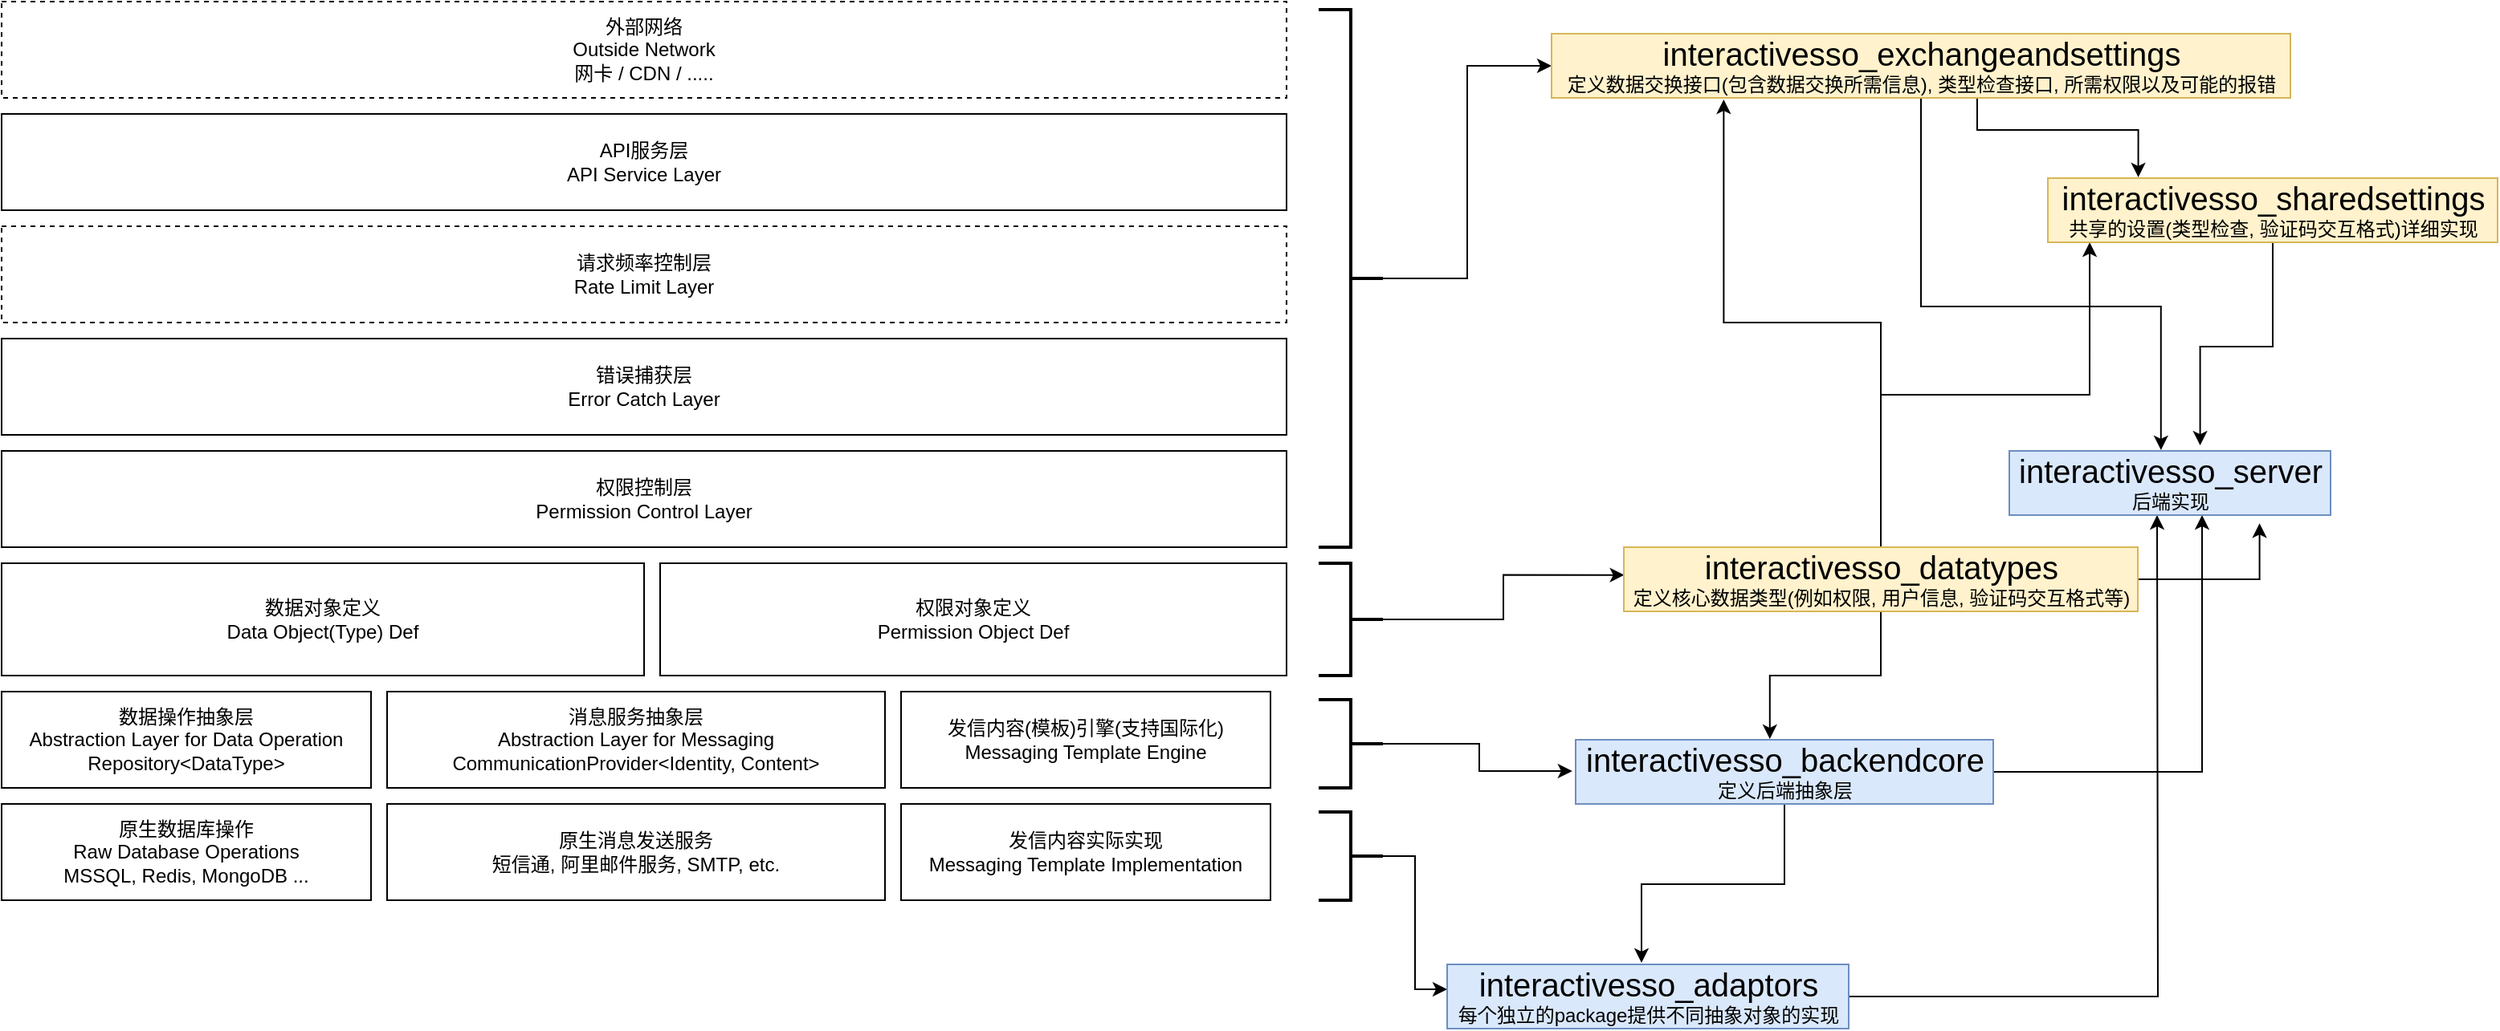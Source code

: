 <mxfile version="16.2.4" type="device"><diagram id="fQPV1K0l7mtGZtFuKaF8" name="Page-1"><mxGraphModel dx="782" dy="1633" grid="1" gridSize="10" guides="1" tooltips="1" connect="1" arrows="1" fold="1" page="1" pageScale="1" pageWidth="827" pageHeight="1169" math="0" shadow="0"><root><mxCell id="0"/><mxCell id="1" parent="0"/><mxCell id="03YSs-gMAyM6Qt8o303c-1" value="&lt;div&gt;原生数据库操作&lt;/div&gt;&lt;div&gt;Raw Database Operations&lt;/div&gt;&lt;div&gt;MSSQL, Redis, MongoDB ...&lt;br&gt;&lt;/div&gt;" style="rounded=0;whiteSpace=wrap;html=1;" parent="1" vertex="1"><mxGeometry x="100" y="400" width="230" height="60" as="geometry"/></mxCell><mxCell id="03YSs-gMAyM6Qt8o303c-2" value="&lt;div&gt;原生消息发送服务&lt;/div&gt;&lt;div&gt;短信通, 阿里邮件服务, SMTP, etc.&lt;br&gt;&lt;/div&gt;" style="rounded=0;whiteSpace=wrap;html=1;" parent="1" vertex="1"><mxGeometry x="340" y="400" width="310" height="60" as="geometry"/></mxCell><mxCell id="03YSs-gMAyM6Qt8o303c-4" value="&lt;div&gt;数据操作抽象层&lt;/div&gt;&lt;div&gt;Abstraction Layer for Data Operation&lt;/div&gt;&lt;div&gt;Repository&amp;lt;DataType&amp;gt;&lt;br&gt;&lt;/div&gt;" style="rounded=0;whiteSpace=wrap;html=1;" parent="1" vertex="1"><mxGeometry x="100" y="330" width="230" height="60" as="geometry"/></mxCell><mxCell id="03YSs-gMAyM6Qt8o303c-5" value="&lt;div&gt;消息服务抽象层&lt;/div&gt;&lt;div&gt;Abstraction Layer for Messaging&lt;/div&gt;&lt;div&gt;CommunicationProvider&amp;lt;Identity, Content&amp;gt;&lt;br&gt;&lt;/div&gt;" style="rounded=0;whiteSpace=wrap;html=1;" parent="1" vertex="1"><mxGeometry x="340" y="330" width="310" height="60" as="geometry"/></mxCell><mxCell id="03YSs-gMAyM6Qt8o303c-6" value="&lt;div&gt;数据对象定义&lt;/div&gt;Data Object(Type) Def" style="rounded=0;whiteSpace=wrap;html=1;" parent="1" vertex="1"><mxGeometry x="100" y="250" width="400" height="70" as="geometry"/></mxCell><mxCell id="03YSs-gMAyM6Qt8o303c-7" value="&lt;div&gt;发信内容(模板)引擎(支持国际化)&lt;/div&gt;&lt;div&gt;Messaging Template Engine&lt;br&gt;&lt;/div&gt;" style="rounded=0;whiteSpace=wrap;html=1;" parent="1" vertex="1"><mxGeometry x="660" y="330" width="230" height="60" as="geometry"/></mxCell><mxCell id="03YSs-gMAyM6Qt8o303c-9" value="&lt;div&gt;权限对象定义&lt;/div&gt;&lt;div&gt;Permission Object Def&lt;br&gt;&lt;/div&gt;" style="rounded=0;whiteSpace=wrap;html=1;" parent="1" vertex="1"><mxGeometry x="510" y="250" width="390" height="70" as="geometry"/></mxCell><mxCell id="03YSs-gMAyM6Qt8o303c-10" value="&lt;div&gt;权限控制层&lt;/div&gt;Permission Control Layer" style="rounded=0;whiteSpace=wrap;html=1;" parent="1" vertex="1"><mxGeometry x="100" y="180" width="800" height="60" as="geometry"/></mxCell><mxCell id="03YSs-gMAyM6Qt8o303c-11" value="&lt;div&gt;错误捕获层&lt;/div&gt;&lt;div&gt;Error Catch Layer&lt;br&gt;&lt;/div&gt;" style="rounded=0;whiteSpace=wrap;html=1;" parent="1" vertex="1"><mxGeometry x="100" y="110" width="800" height="60" as="geometry"/></mxCell><mxCell id="03YSs-gMAyM6Qt8o303c-13" value="&lt;div&gt;请求频率控制层&lt;br&gt;&lt;/div&gt;&lt;div&gt;Rate Limit Layer&lt;/div&gt;" style="rounded=0;whiteSpace=wrap;html=1;dashed=1;" parent="1" vertex="1"><mxGeometry x="100" y="40" width="800" height="60" as="geometry"/></mxCell><mxCell id="03YSs-gMAyM6Qt8o303c-14" value="&lt;div&gt;API服务层&lt;/div&gt;&lt;div&gt;API Service Layer&lt;br&gt;&lt;/div&gt;" style="rounded=0;whiteSpace=wrap;html=1;" parent="1" vertex="1"><mxGeometry x="100" y="-30" width="800" height="60" as="geometry"/></mxCell><mxCell id="03YSs-gMAyM6Qt8o303c-15" value="&lt;div&gt;外部网络&lt;br&gt;&lt;/div&gt;&lt;div&gt;Outside Network&lt;/div&gt;&lt;div&gt;网卡 / CDN / .....&lt;br&gt;&lt;/div&gt;" style="rounded=0;whiteSpace=wrap;html=1;dashed=1;" parent="1" vertex="1"><mxGeometry x="100" y="-100" width="800" height="60" as="geometry"/></mxCell><mxCell id="srlo-DIhOXkfdqwSq0_G-8" style="edgeStyle=orthogonalEdgeStyle;rounded=0;orthogonalLoop=1;jettySize=auto;html=1;exitX=0;exitY=0.5;exitDx=0;exitDy=0;exitPerimeter=0;fontSize=20;" parent="1" source="srlo-DIhOXkfdqwSq0_G-2" target="srlo-DIhOXkfdqwSq0_G-3" edge="1"><mxGeometry relative="1" as="geometry"/></mxCell><mxCell id="srlo-DIhOXkfdqwSq0_G-2" value="" style="strokeWidth=2;html=1;shape=mxgraph.flowchart.annotation_2;align=left;labelPosition=right;pointerEvents=1;rotation=-180;" parent="1" vertex="1"><mxGeometry x="920" y="-95" width="40" height="335" as="geometry"/></mxCell><mxCell id="srlo-DIhOXkfdqwSq0_G-25" style="edgeStyle=orthogonalEdgeStyle;rounded=0;orthogonalLoop=1;jettySize=auto;html=1;fontSize=20;entryX=0.472;entryY=-0.014;entryDx=0;entryDy=0;entryPerimeter=0;" parent="1" source="srlo-DIhOXkfdqwSq0_G-3" target="srlo-DIhOXkfdqwSq0_G-21" edge="1"><mxGeometry relative="1" as="geometry"><mxPoint x="1440" y="160" as="targetPoint"/><Array as="points"><mxPoint x="1295" y="90"/><mxPoint x="1444" y="90"/></Array></mxGeometry></mxCell><mxCell id="srlo-DIhOXkfdqwSq0_G-27" style="edgeStyle=orthogonalEdgeStyle;rounded=0;orthogonalLoop=1;jettySize=auto;html=1;fontSize=20;entryX=0.201;entryY=-0.014;entryDx=0;entryDy=0;entryPerimeter=0;" parent="1" source="srlo-DIhOXkfdqwSq0_G-3" target="srlo-DIhOXkfdqwSq0_G-26" edge="1"><mxGeometry relative="1" as="geometry"><mxPoint x="1480" y="-20" as="targetPoint"/><Array as="points"><mxPoint x="1330" y="-20"/><mxPoint x="1430" y="-20"/></Array></mxGeometry></mxCell><mxCell id="srlo-DIhOXkfdqwSq0_G-3" value="&lt;div&gt;&lt;font style=&quot;font-size: 20px&quot;&gt;interactivesso_exchangeandsettings&lt;/font&gt;&lt;/div&gt;定义数据交换接口(包含数据交换所需信息), 类型检查接口, 所需权限以及可能的报错" style="text;html=1;resizable=0;autosize=1;align=center;verticalAlign=middle;points=[];fillColor=#fff2cc;strokeColor=#d6b656;rounded=0;" parent="1" vertex="1"><mxGeometry x="1065" y="-80" width="460" height="40" as="geometry"/></mxCell><mxCell id="srlo-DIhOXkfdqwSq0_G-6" style="edgeStyle=orthogonalEdgeStyle;rounded=0;orthogonalLoop=1;jettySize=auto;html=1;exitX=0;exitY=0.5;exitDx=0;exitDy=0;exitPerimeter=0;entryX=0.001;entryY=0.433;entryDx=0;entryDy=0;entryPerimeter=0;fontSize=20;" parent="1" source="srlo-DIhOXkfdqwSq0_G-4" target="srlo-DIhOXkfdqwSq0_G-5" edge="1"><mxGeometry relative="1" as="geometry"/></mxCell><mxCell id="srlo-DIhOXkfdqwSq0_G-4" value="" style="strokeWidth=2;html=1;shape=mxgraph.flowchart.annotation_2;align=left;labelPosition=right;pointerEvents=1;rotation=-180;" parent="1" vertex="1"><mxGeometry x="920" y="250" width="40" height="70" as="geometry"/></mxCell><mxCell id="srlo-DIhOXkfdqwSq0_G-18" value="" style="edgeStyle=orthogonalEdgeStyle;rounded=0;orthogonalLoop=1;jettySize=auto;html=1;entryX=0.465;entryY=-0.012;entryDx=0;entryDy=0;entryPerimeter=0;fontSize=20;" parent="1" source="srlo-DIhOXkfdqwSq0_G-5" target="srlo-DIhOXkfdqwSq0_G-12" edge="1"><mxGeometry x="-0.327" relative="1" as="geometry"><mxPoint as="offset"/></mxGeometry></mxCell><mxCell id="srlo-DIhOXkfdqwSq0_G-24" value="" style="edgeStyle=orthogonalEdgeStyle;rounded=0;orthogonalLoop=1;jettySize=auto;html=1;entryX=0.779;entryY=1.129;entryDx=0;entryDy=0;entryPerimeter=0;fontSize=20;" parent="1" source="srlo-DIhOXkfdqwSq0_G-5" target="srlo-DIhOXkfdqwSq0_G-21" edge="1"><mxGeometry x="0.538" y="-14" relative="1" as="geometry"><Array as="points"><mxPoint x="1506" y="260"/></Array><mxPoint as="offset"/></mxGeometry></mxCell><mxCell id="KcLzeeW-W7_8fnFHGrBt-1" style="edgeStyle=orthogonalEdgeStyle;rounded=0;orthogonalLoop=1;jettySize=auto;html=1;entryX=0.093;entryY=1;entryDx=0;entryDy=0;entryPerimeter=0;" edge="1" parent="1" source="srlo-DIhOXkfdqwSq0_G-5" target="srlo-DIhOXkfdqwSq0_G-26"><mxGeometry relative="1" as="geometry"/></mxCell><mxCell id="KcLzeeW-W7_8fnFHGrBt-2" style="edgeStyle=orthogonalEdgeStyle;rounded=0;orthogonalLoop=1;jettySize=auto;html=1;entryX=0.233;entryY=1.025;entryDx=0;entryDy=0;entryPerimeter=0;" edge="1" parent="1" source="srlo-DIhOXkfdqwSq0_G-5" target="srlo-DIhOXkfdqwSq0_G-3"><mxGeometry relative="1" as="geometry"/></mxCell><mxCell id="srlo-DIhOXkfdqwSq0_G-5" value="&lt;div&gt;&lt;font style=&quot;font-size: 20px&quot;&gt;interactivesso_datatypes&lt;/font&gt;&lt;/div&gt;定义核心数据类型(例如权限, 用户信息, 验证码交互格式等)" style="text;html=1;resizable=0;autosize=1;align=center;verticalAlign=middle;points=[];fillColor=#fff2cc;strokeColor=#d6b656;rounded=0;" parent="1" vertex="1"><mxGeometry x="1110" y="240" width="320" height="40" as="geometry"/></mxCell><mxCell id="srlo-DIhOXkfdqwSq0_G-9" value="&lt;div&gt;发信内容实际实现&lt;/div&gt;&lt;div&gt;Messaging Template Implementation&lt;br&gt;&lt;/div&gt;" style="rounded=0;whiteSpace=wrap;html=1;" parent="1" vertex="1"><mxGeometry x="660" y="400" width="230" height="60" as="geometry"/></mxCell><mxCell id="srlo-DIhOXkfdqwSq0_G-13" style="edgeStyle=orthogonalEdgeStyle;rounded=0;orthogonalLoop=1;jettySize=auto;html=1;exitX=0;exitY=0.5;exitDx=0;exitDy=0;exitPerimeter=0;entryX=-0.008;entryY=0.488;entryDx=0;entryDy=0;entryPerimeter=0;fontSize=20;" parent="1" source="srlo-DIhOXkfdqwSq0_G-11" target="srlo-DIhOXkfdqwSq0_G-12" edge="1"><mxGeometry relative="1" as="geometry"/></mxCell><mxCell id="srlo-DIhOXkfdqwSq0_G-11" value="" style="strokeWidth=2;html=1;shape=mxgraph.flowchart.annotation_2;align=left;labelPosition=right;pointerEvents=1;rotation=-180;" parent="1" vertex="1"><mxGeometry x="920" y="335" width="40" height="55" as="geometry"/></mxCell><mxCell id="srlo-DIhOXkfdqwSq0_G-17" value="" style="edgeStyle=orthogonalEdgeStyle;rounded=0;orthogonalLoop=1;jettySize=auto;html=1;entryX=0.484;entryY=-0.025;entryDx=0;entryDy=0;entryPerimeter=0;fontSize=20;" parent="1" source="srlo-DIhOXkfdqwSq0_G-12" target="srlo-DIhOXkfdqwSq0_G-15" edge="1"><mxGeometry relative="1" as="geometry"/></mxCell><mxCell id="srlo-DIhOXkfdqwSq0_G-22" value="" style="edgeStyle=orthogonalEdgeStyle;rounded=0;orthogonalLoop=1;jettySize=auto;html=1;fontSize=20;entryX=0.6;entryY=1;entryDx=0;entryDy=0;entryPerimeter=0;" parent="1" source="srlo-DIhOXkfdqwSq0_G-12" target="srlo-DIhOXkfdqwSq0_G-21" edge="1"><mxGeometry x="0.035" y="-30" relative="1" as="geometry"><mxPoint x="1560" y="230" as="targetPoint"/><mxPoint as="offset"/></mxGeometry></mxCell><mxCell id="srlo-DIhOXkfdqwSq0_G-12" value="&lt;div&gt;&lt;font style=&quot;font-size: 20px&quot;&gt;interactivesso_backendcore&lt;/font&gt;&lt;/div&gt;定义后端抽象层" style="text;html=1;resizable=0;autosize=1;align=center;verticalAlign=middle;points=[];fillColor=#dae8fc;strokeColor=#6c8ebf;rounded=0;" parent="1" vertex="1"><mxGeometry x="1080" y="360" width="260" height="40" as="geometry"/></mxCell><mxCell id="srlo-DIhOXkfdqwSq0_G-16" style="edgeStyle=orthogonalEdgeStyle;rounded=0;orthogonalLoop=1;jettySize=auto;html=1;exitX=0;exitY=0.5;exitDx=0;exitDy=0;exitPerimeter=0;entryX=0;entryY=0.388;entryDx=0;entryDy=0;entryPerimeter=0;fontSize=20;" parent="1" source="srlo-DIhOXkfdqwSq0_G-14" target="srlo-DIhOXkfdqwSq0_G-15" edge="1"><mxGeometry relative="1" as="geometry"/></mxCell><mxCell id="srlo-DIhOXkfdqwSq0_G-14" value="" style="strokeWidth=2;html=1;shape=mxgraph.flowchart.annotation_2;align=left;labelPosition=right;pointerEvents=1;rotation=-180;" parent="1" vertex="1"><mxGeometry x="920" y="405" width="40" height="55" as="geometry"/></mxCell><mxCell id="srlo-DIhOXkfdqwSq0_G-23" value="" style="edgeStyle=orthogonalEdgeStyle;rounded=0;orthogonalLoop=1;jettySize=auto;html=1;fontSize=20;" parent="1" source="srlo-DIhOXkfdqwSq0_G-15" edge="1"><mxGeometry relative="1" as="geometry"><mxPoint x="1442" y="220" as="targetPoint"/></mxGeometry></mxCell><mxCell id="srlo-DIhOXkfdqwSq0_G-15" value="&lt;div&gt;&lt;font style=&quot;font-size: 20px&quot;&gt;interactivesso_adaptors&lt;/font&gt;&lt;/div&gt;每个独立的package提供不同抽象对象的实现" style="text;html=1;resizable=0;autosize=1;align=center;verticalAlign=middle;points=[];fillColor=#dae8fc;strokeColor=#6c8ebf;rounded=0;" parent="1" vertex="1"><mxGeometry x="1000" y="500" width="250" height="40" as="geometry"/></mxCell><mxCell id="srlo-DIhOXkfdqwSq0_G-21" value="&lt;div&gt;&lt;font style=&quot;font-size: 20px&quot;&gt;interactivesso_server&lt;/font&gt;&lt;/div&gt;后端实现" style="text;html=1;resizable=0;autosize=1;align=center;verticalAlign=middle;points=[];fillColor=#dae8fc;strokeColor=#6c8ebf;rounded=0;" parent="1" vertex="1"><mxGeometry x="1350" y="180" width="200" height="40" as="geometry"/></mxCell><mxCell id="srlo-DIhOXkfdqwSq0_G-28" style="edgeStyle=orthogonalEdgeStyle;rounded=0;orthogonalLoop=1;jettySize=auto;html=1;fontSize=20;entryX=0.594;entryY=-0.086;entryDx=0;entryDy=0;entryPerimeter=0;" parent="1" source="srlo-DIhOXkfdqwSq0_G-26" target="srlo-DIhOXkfdqwSq0_G-21" edge="1"><mxGeometry relative="1" as="geometry"><mxPoint x="1460" y="170" as="targetPoint"/></mxGeometry></mxCell><mxCell id="srlo-DIhOXkfdqwSq0_G-26" value="&lt;div&gt;&lt;font style=&quot;font-size: 20px&quot;&gt;interactivesso_sharedsettings&lt;/font&gt;&lt;/div&gt;共享的设置(类型检查, 验证码交互格式)详细实现" style="text;html=1;resizable=0;autosize=1;align=center;verticalAlign=middle;points=[];fillColor=#fff2cc;strokeColor=#d6b656;rounded=0;" parent="1" vertex="1"><mxGeometry x="1374" y="10" width="280" height="40" as="geometry"/></mxCell></root></mxGraphModel></diagram></mxfile>